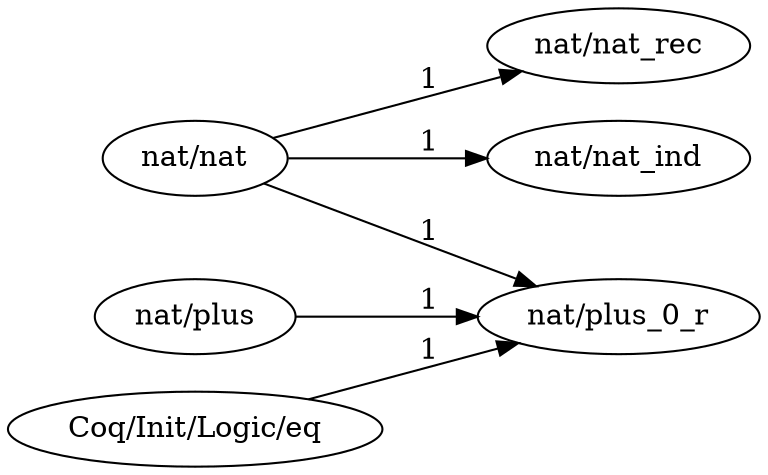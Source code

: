 digraph features {
model="subset";
splines="true";
size="16.4, 10.7";
overlap=false;
rankdir="LR";
root="Coq";
"nat/plus_0_r";
"nat/plus";
"nat/nat_rec";
"nat/nat_ind";
"nat/nat";
"Coq/Init/Logic/eq";
"Coq/Init/Logic/eq" -> "nat/plus_0_r" [weight=1, label="1"];
"nat/nat" -> "nat/nat_ind" [weight=1, label="1"];
"nat/nat" -> "nat/nat_rec" [weight=1, label="1"];
"nat/nat" -> "nat/plus_0_r" [weight=1, label="1"];
"nat/plus" -> "nat/plus_0_r" [weight=1, label="1"];
}
